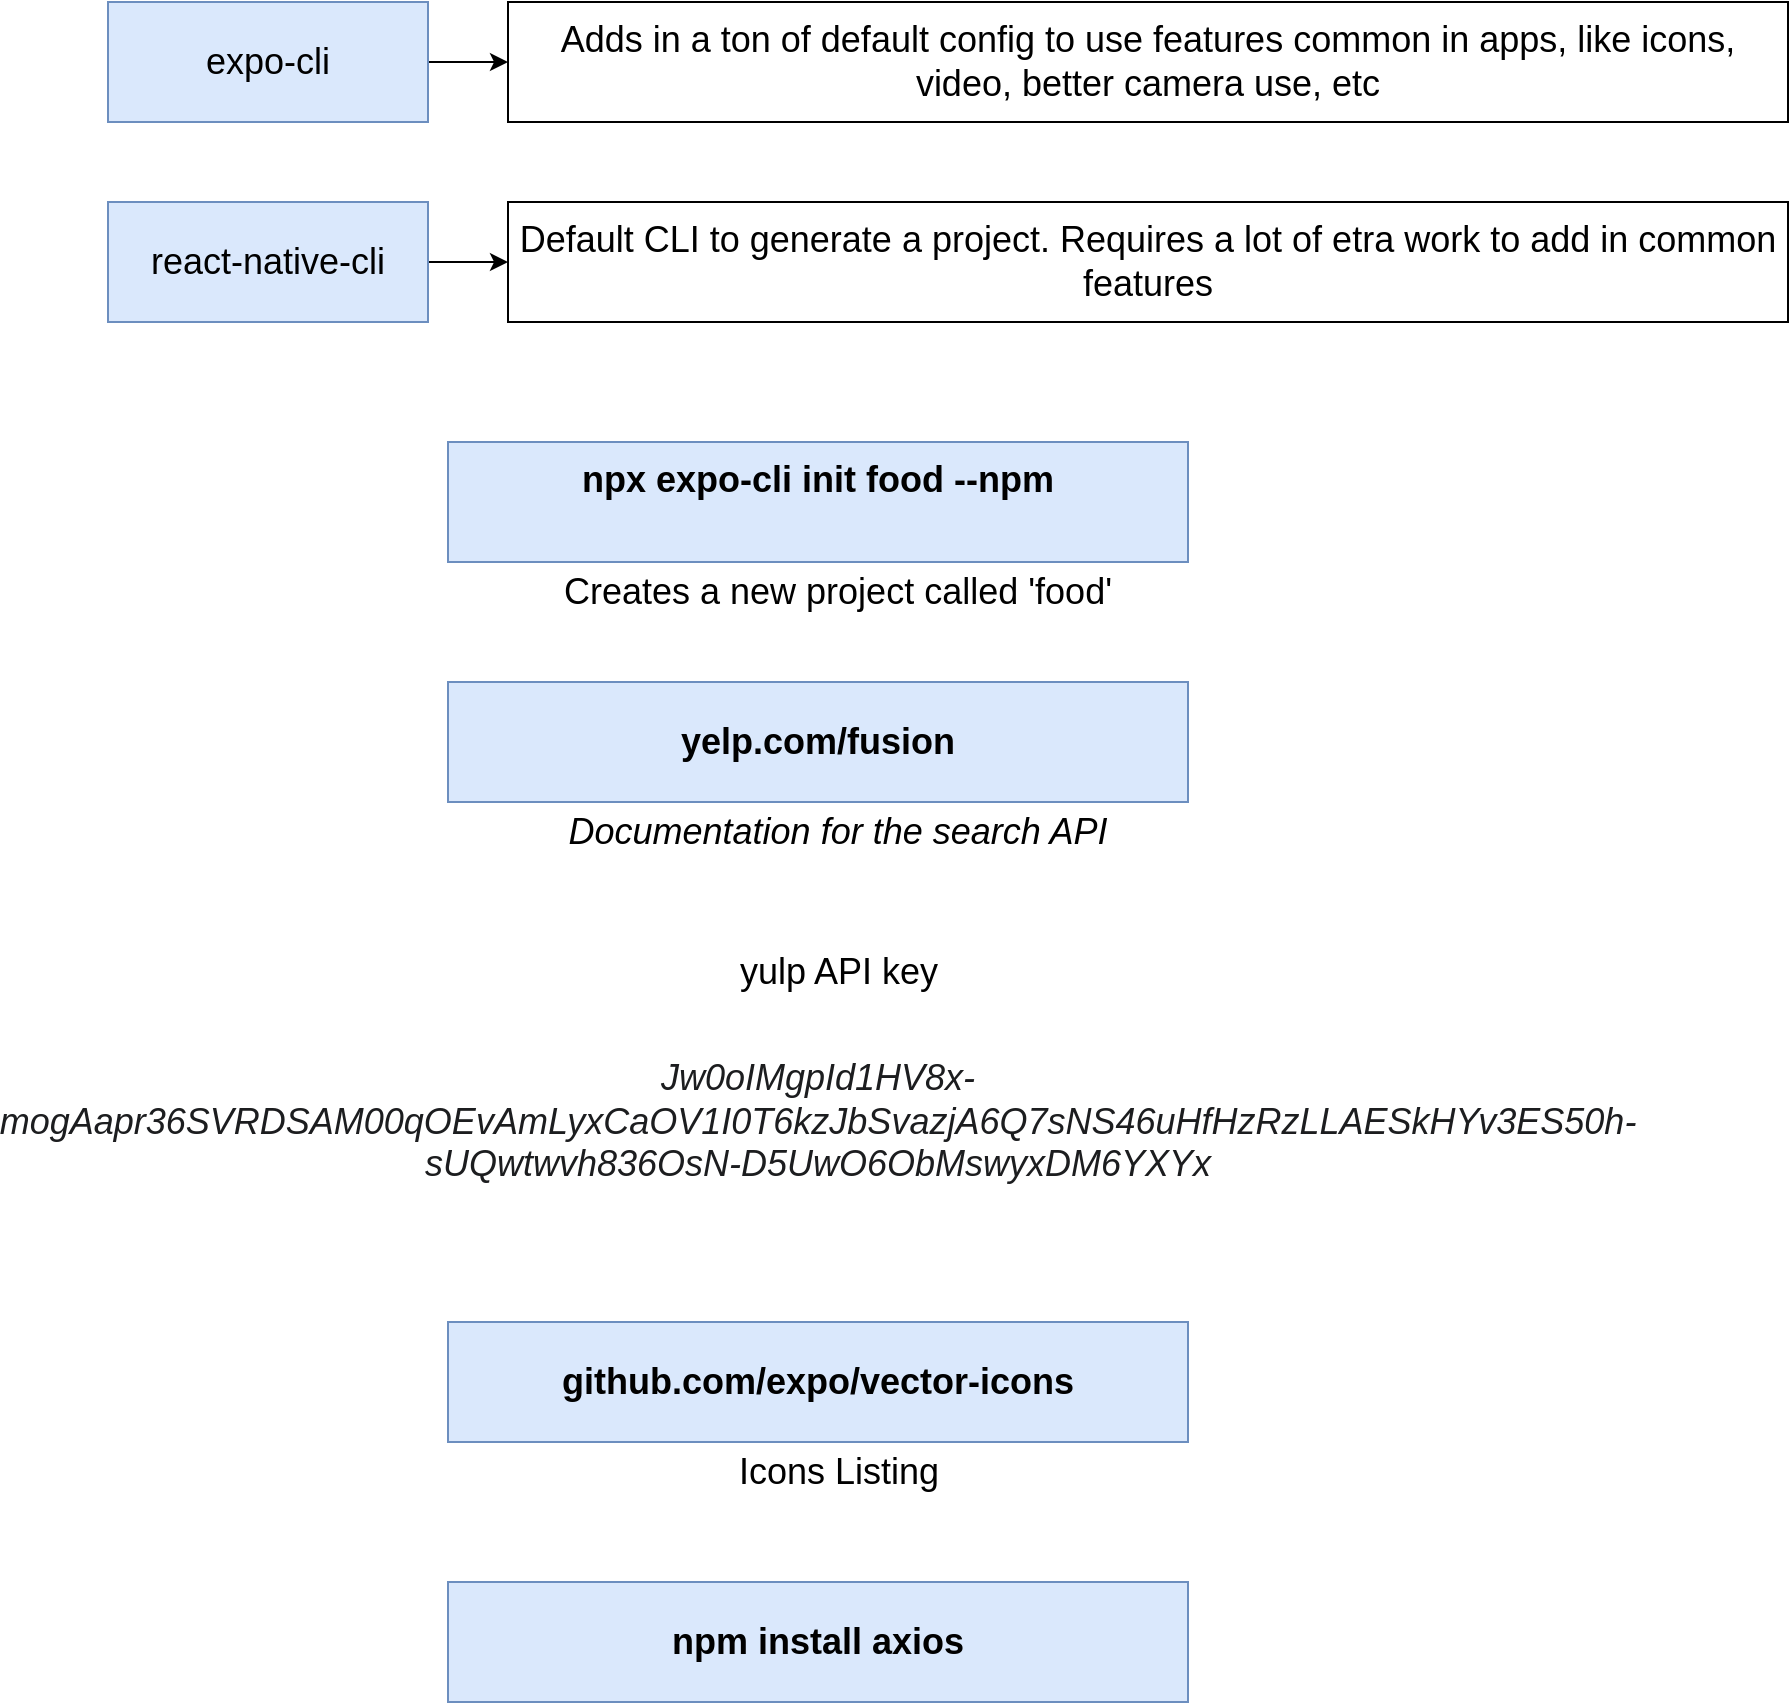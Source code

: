 <mxfile version="15.8.7" type="device" pages="9"><diagram id="WrwqOSiqOzAzMB3x5bqd" name="App Generation ways"><mxGraphModel dx="582" dy="566" grid="1" gridSize="10" guides="1" tooltips="1" connect="1" arrows="1" fold="1" page="1" pageScale="1" pageWidth="827" pageHeight="1169" math="0" shadow="0"><root><mxCell id="0"/><mxCell id="1" parent="0"/><mxCell id="i_Wmv0vjqxrvGVxS2NF4-6" value="" style="edgeStyle=orthogonalEdgeStyle;rounded=0;orthogonalLoop=1;jettySize=auto;html=1;fontSize=18;" parent="1" source="i_Wmv0vjqxrvGVxS2NF4-1" target="i_Wmv0vjqxrvGVxS2NF4-3" edge="1"><mxGeometry relative="1" as="geometry"/></mxCell><mxCell id="i_Wmv0vjqxrvGVxS2NF4-1" value="&lt;font style=&quot;font-size: 18px&quot;&gt;expo-cli&lt;/font&gt;" style="rounded=0;whiteSpace=wrap;html=1;fillColor=#dae8fc;strokeColor=#6c8ebf;" parent="1" vertex="1"><mxGeometry x="360" y="260" width="160" height="60" as="geometry"/></mxCell><mxCell id="i_Wmv0vjqxrvGVxS2NF4-7" value="" style="edgeStyle=orthogonalEdgeStyle;rounded=0;orthogonalLoop=1;jettySize=auto;html=1;fontSize=18;" parent="1" source="i_Wmv0vjqxrvGVxS2NF4-2" target="i_Wmv0vjqxrvGVxS2NF4-5" edge="1"><mxGeometry relative="1" as="geometry"/></mxCell><mxCell id="i_Wmv0vjqxrvGVxS2NF4-2" value="&lt;font style=&quot;font-size: 18px&quot;&gt;react-native-cli&lt;/font&gt;" style="rounded=0;whiteSpace=wrap;html=1;fillColor=#dae8fc;strokeColor=#6c8ebf;" parent="1" vertex="1"><mxGeometry x="360" y="360" width="160" height="60" as="geometry"/></mxCell><mxCell id="i_Wmv0vjqxrvGVxS2NF4-3" value="&lt;font style=&quot;font-size: 18px&quot;&gt;Adds in a ton of default config to use features common in apps, like icons, video, better camera use, etc&lt;/font&gt;" style="rounded=0;whiteSpace=wrap;html=1;" parent="1" vertex="1"><mxGeometry x="560" y="260" width="640" height="60" as="geometry"/></mxCell><mxCell id="i_Wmv0vjqxrvGVxS2NF4-5" value="&lt;span style=&quot;font-size: 18px&quot;&gt;Default CLI to generate a project. Requires a lot of etra work to add in common features&lt;/span&gt;" style="rounded=0;whiteSpace=wrap;html=1;" parent="1" vertex="1"><mxGeometry x="560" y="360" width="640" height="60" as="geometry"/></mxCell><mxCell id="i_Wmv0vjqxrvGVxS2NF4-8" value="&lt;div&gt;&lt;b&gt;npx expo-cli init food --npm&lt;/b&gt;&lt;/div&gt;&lt;div&gt;&lt;br&gt;&lt;/div&gt;" style="rounded=0;whiteSpace=wrap;html=1;fontSize=18;fillColor=#dae8fc;strokeColor=#6c8ebf;" parent="1" vertex="1"><mxGeometry x="530" y="480" width="370" height="60" as="geometry"/></mxCell><mxCell id="i_Wmv0vjqxrvGVxS2NF4-9" value="Creates a new project called 'food'" style="text;html=1;strokeColor=none;fillColor=none;align=center;verticalAlign=middle;whiteSpace=wrap;rounded=0;fontSize=18;" parent="1" vertex="1"><mxGeometry x="570" y="540" width="310" height="30" as="geometry"/></mxCell><mxCell id="i_Wmv0vjqxrvGVxS2NF4-10" value="&lt;div&gt;&lt;b&gt;yelp.com/fusion&lt;/b&gt;&lt;/div&gt;" style="rounded=0;whiteSpace=wrap;html=1;fontSize=18;fillColor=#dae8fc;strokeColor=#6c8ebf;" parent="1" vertex="1"><mxGeometry x="530" y="600" width="370" height="60" as="geometry"/></mxCell><mxCell id="i_Wmv0vjqxrvGVxS2NF4-11" value="&lt;i&gt;Documentation for the search API&lt;/i&gt;" style="text;html=1;strokeColor=none;fillColor=none;align=center;verticalAlign=middle;whiteSpace=wrap;rounded=0;fontSize=18;" parent="1" vertex="1"><mxGeometry x="570" y="660" width="310" height="30" as="geometry"/></mxCell><mxCell id="i_Wmv0vjqxrvGVxS2NF4-13" value="&lt;em style=&quot;box-sizing: border-box ; margin: 0px ; padding: 0px ; color: rgb(28 , 29 , 31) ; font-family: &amp;#34;sf pro text&amp;#34; , , &amp;#34;blinkmacsystemfont&amp;#34; , &amp;#34;roboto&amp;#34; , &amp;#34;segoe ui&amp;#34; , &amp;#34;helvetica&amp;#34; , &amp;#34;arial&amp;#34; , sans-serif , &amp;#34;apple color emoji&amp;#34; , &amp;#34;segoe ui emoji&amp;#34; , &amp;#34;segoe ui symbol&amp;#34; ; background-color: rgb(255 , 255 , 255)&quot;&gt;Jw0oIMgpId1HV8x-mogAapr36SVRDSAM00qOEvAmLyxCaOV1I0T6kzJbSvazjA6Q7sNS46uHfHzRzLLAESkHYv3ES50h-sUQwtwvh836OsN-D5UwO6ObMswyxDM6YXYx&lt;/em&gt;" style="text;html=1;strokeColor=none;fillColor=none;align=center;verticalAlign=middle;whiteSpace=wrap;rounded=0;fontSize=18;" parent="1" vertex="1"><mxGeometry x="525" y="760" width="380" height="120" as="geometry"/></mxCell><mxCell id="i_Wmv0vjqxrvGVxS2NF4-14" value="yulp API key" style="text;html=1;strokeColor=none;fillColor=none;align=center;verticalAlign=middle;whiteSpace=wrap;rounded=0;fontSize=18;" parent="1" vertex="1"><mxGeometry x="652.5" y="730" width="145" height="30" as="geometry"/></mxCell><mxCell id="5w9jolplkc1lT1KSeL-f-1" value="&lt;div&gt;&lt;b&gt;github.com/expo/vector-icons&lt;/b&gt;&lt;/div&gt;" style="rounded=0;whiteSpace=wrap;html=1;fontSize=18;fillColor=#dae8fc;strokeColor=#6c8ebf;" parent="1" vertex="1"><mxGeometry x="530" y="920" width="370" height="60" as="geometry"/></mxCell><mxCell id="5w9jolplkc1lT1KSeL-f-2" value="Icons Listing" style="text;html=1;strokeColor=none;fillColor=none;align=center;verticalAlign=middle;whiteSpace=wrap;rounded=0;fontSize=18;" parent="1" vertex="1"><mxGeometry x="652.5" y="980" width="145" height="30" as="geometry"/></mxCell><mxCell id="f4mCKC3Ke1KOikLeEPZQ-1" value="&lt;div&gt;&lt;b&gt;npm install axios&lt;/b&gt;&lt;/div&gt;" style="rounded=0;whiteSpace=wrap;html=1;fontSize=18;fillColor=#dae8fc;strokeColor=#6c8ebf;" parent="1" vertex="1"><mxGeometry x="530" y="1050" width="370" height="60" as="geometry"/></mxCell></root></mxGraphModel></diagram><diagram id="Hoe1b2u6JsbBUwglHizu" name="Screens to navigate"><mxGraphModel dx="868" dy="566" grid="1" gridSize="10" guides="1" tooltips="1" connect="1" arrows="1" fold="1" page="1" pageScale="1" pageWidth="827" pageHeight="1169" math="0" shadow="0"><root><mxCell id="B64MYWREaPMJ1SF4urCP-0"/><mxCell id="B64MYWREaPMJ1SF4urCP-1" parent="B64MYWREaPMJ1SF4urCP-0"/><mxCell id="7j5D3TTztKaF74a5l4-s-0" value="" style="rounded=1;whiteSpace=wrap;html=1;fillColor=#f5f5f5;fontColor=#333333;strokeColor=#666666;" vertex="1" parent="B64MYWREaPMJ1SF4urCP-1"><mxGeometry x="200" y="40" width="280" height="440" as="geometry"/></mxCell><mxCell id="7j5D3TTztKaF74a5l4-s-1" value="" style="rounded=0;whiteSpace=wrap;html=1;" vertex="1" parent="B64MYWREaPMJ1SF4urCP-1"><mxGeometry x="210" y="80" width="260" height="370" as="geometry"/></mxCell><mxCell id="7j5D3TTztKaF74a5l4-s-2" value="" style="ellipse;whiteSpace=wrap;html=1;aspect=fixed;" vertex="1" parent="B64MYWREaPMJ1SF4urCP-1"><mxGeometry x="270" y="50" width="10" height="10" as="geometry"/></mxCell><mxCell id="7j5D3TTztKaF74a5l4-s-3" value="" style="rounded=1;whiteSpace=wrap;html=1;" vertex="1" parent="B64MYWREaPMJ1SF4urCP-1"><mxGeometry x="310" y="50" width="70" height="10" as="geometry"/></mxCell><mxCell id="7j5D3TTztKaF74a5l4-s-4" value="" style="ellipse;whiteSpace=wrap;html=1;aspect=fixed;" vertex="1" parent="B64MYWREaPMJ1SF4urCP-1"><mxGeometry x="390" y="50" width="10" height="10" as="geometry"/></mxCell><mxCell id="7j5D3TTztKaF74a5l4-s-5" value="" style="ellipse;whiteSpace=wrap;html=1;aspect=fixed;" vertex="1" parent="B64MYWREaPMJ1SF4urCP-1"><mxGeometry x="408.5" y="50" width="10" height="10" as="geometry"/></mxCell><mxCell id="7j5D3TTztKaF74a5l4-s-6" value="" style="rounded=1;whiteSpace=wrap;html=1;" vertex="1" parent="B64MYWREaPMJ1SF4urCP-1"><mxGeometry x="310" y="450" width="70" height="20" as="geometry"/></mxCell><mxCell id="7j5D3TTztKaF74a5l4-s-7" value="&lt;font style=&quot;font-size: 26px&quot;&gt;Search Screen&lt;/font&gt;" style="rounded=0;whiteSpace=wrap;html=1;fillColor=#dae8fc;strokeColor=#6c8ebf;" vertex="1" parent="B64MYWREaPMJ1SF4urCP-1"><mxGeometry x="255" y="200" width="170" height="100" as="geometry"/></mxCell><mxCell id="7j5D3TTztKaF74a5l4-s-8" value="" style="rounded=1;whiteSpace=wrap;html=1;fillColor=#f5f5f5;fontColor=#333333;strokeColor=#666666;" vertex="1" parent="B64MYWREaPMJ1SF4urCP-1"><mxGeometry x="560" y="40" width="280" height="440" as="geometry"/></mxCell><mxCell id="7j5D3TTztKaF74a5l4-s-9" value="" style="rounded=0;whiteSpace=wrap;html=1;" vertex="1" parent="B64MYWREaPMJ1SF4urCP-1"><mxGeometry x="570" y="80" width="260" height="370" as="geometry"/></mxCell><mxCell id="7j5D3TTztKaF74a5l4-s-10" value="" style="ellipse;whiteSpace=wrap;html=1;aspect=fixed;" vertex="1" parent="B64MYWREaPMJ1SF4urCP-1"><mxGeometry x="630" y="50" width="10" height="10" as="geometry"/></mxCell><mxCell id="7j5D3TTztKaF74a5l4-s-11" value="" style="rounded=1;whiteSpace=wrap;html=1;" vertex="1" parent="B64MYWREaPMJ1SF4urCP-1"><mxGeometry x="670" y="50" width="70" height="10" as="geometry"/></mxCell><mxCell id="7j5D3TTztKaF74a5l4-s-12" value="" style="ellipse;whiteSpace=wrap;html=1;aspect=fixed;" vertex="1" parent="B64MYWREaPMJ1SF4urCP-1"><mxGeometry x="750" y="50" width="10" height="10" as="geometry"/></mxCell><mxCell id="7j5D3TTztKaF74a5l4-s-13" value="" style="ellipse;whiteSpace=wrap;html=1;aspect=fixed;" vertex="1" parent="B64MYWREaPMJ1SF4urCP-1"><mxGeometry x="768.5" y="50" width="10" height="10" as="geometry"/></mxCell><mxCell id="7j5D3TTztKaF74a5l4-s-14" value="" style="rounded=1;whiteSpace=wrap;html=1;" vertex="1" parent="B64MYWREaPMJ1SF4urCP-1"><mxGeometry x="670" y="450" width="70" height="20" as="geometry"/></mxCell><mxCell id="7j5D3TTztKaF74a5l4-s-15" value="&lt;font style=&quot;font-size: 26px&quot;&gt;Details Screen&lt;/font&gt;" style="rounded=0;whiteSpace=wrap;html=1;fillColor=#dae8fc;strokeColor=#6c8ebf;" vertex="1" parent="B64MYWREaPMJ1SF4urCP-1"><mxGeometry x="615" y="200" width="170" height="100" as="geometry"/></mxCell></root></mxGraphModel></diagram><diagram id="XXNTL1SwGG0emzPkTW7q" name="What React Navigation Offers"><mxGraphModel dx="868" dy="566" grid="1" gridSize="10" guides="1" tooltips="1" connect="1" arrows="1" fold="1" page="1" pageScale="1" pageWidth="827" pageHeight="1169" math="0" shadow="0"><root><mxCell id="nATGKbkZ07xjLqgcDPAR-0"/><mxCell id="nATGKbkZ07xjLqgcDPAR-1" parent="nATGKbkZ07xjLqgcDPAR-0"/><mxCell id="X2TZH0HM2lUTdgcv3hEM-0" value="" style="rounded=1;whiteSpace=wrap;html=1;fillColor=#f5f5f5;fontColor=#333333;strokeColor=#666666;" parent="nATGKbkZ07xjLqgcDPAR-1" vertex="1"><mxGeometry x="70" y="50" width="280" height="440" as="geometry"/></mxCell><mxCell id="X2TZH0HM2lUTdgcv3hEM-1" value="" style="rounded=0;whiteSpace=wrap;html=1;" parent="nATGKbkZ07xjLqgcDPAR-1" vertex="1"><mxGeometry x="80" y="90" width="260" height="370" as="geometry"/></mxCell><mxCell id="X2TZH0HM2lUTdgcv3hEM-2" value="" style="ellipse;whiteSpace=wrap;html=1;aspect=fixed;" parent="nATGKbkZ07xjLqgcDPAR-1" vertex="1"><mxGeometry x="140" y="60" width="10" height="10" as="geometry"/></mxCell><mxCell id="X2TZH0HM2lUTdgcv3hEM-3" value="" style="rounded=1;whiteSpace=wrap;html=1;" parent="nATGKbkZ07xjLqgcDPAR-1" vertex="1"><mxGeometry x="180" y="60" width="70" height="10" as="geometry"/></mxCell><mxCell id="X2TZH0HM2lUTdgcv3hEM-4" value="" style="ellipse;whiteSpace=wrap;html=1;aspect=fixed;" parent="nATGKbkZ07xjLqgcDPAR-1" vertex="1"><mxGeometry x="260" y="60" width="10" height="10" as="geometry"/></mxCell><mxCell id="X2TZH0HM2lUTdgcv3hEM-5" value="" style="ellipse;whiteSpace=wrap;html=1;aspect=fixed;" parent="nATGKbkZ07xjLqgcDPAR-1" vertex="1"><mxGeometry x="278.5" y="60" width="10" height="10" as="geometry"/></mxCell><mxCell id="X2TZH0HM2lUTdgcv3hEM-6" value="" style="rounded=1;whiteSpace=wrap;html=1;" parent="nATGKbkZ07xjLqgcDPAR-1" vertex="1"><mxGeometry x="180" y="460" width="70" height="20" as="geometry"/></mxCell><mxCell id="X2TZH0HM2lUTdgcv3hEM-7" value="" style="rounded=0;whiteSpace=wrap;html=1;" parent="nATGKbkZ07xjLqgcDPAR-1" vertex="1"><mxGeometry x="80" y="90" width="170" height="370" as="geometry"/></mxCell><mxCell id="X2TZH0HM2lUTdgcv3hEM-8" value="" style="rounded=1;whiteSpace=wrap;html=1;fillColor=#f5f5f5;fontColor=#333333;strokeColor=#666666;" parent="nATGKbkZ07xjLqgcDPAR-1" vertex="1"><mxGeometry x="360" y="50" width="280" height="440" as="geometry"/></mxCell><mxCell id="X2TZH0HM2lUTdgcv3hEM-9" value="" style="rounded=0;whiteSpace=wrap;html=1;" parent="nATGKbkZ07xjLqgcDPAR-1" vertex="1"><mxGeometry x="370" y="90" width="260" height="370" as="geometry"/></mxCell><mxCell id="X2TZH0HM2lUTdgcv3hEM-10" value="" style="ellipse;whiteSpace=wrap;html=1;aspect=fixed;" parent="nATGKbkZ07xjLqgcDPAR-1" vertex="1"><mxGeometry x="440" y="60" width="10" height="10" as="geometry"/></mxCell><mxCell id="X2TZH0HM2lUTdgcv3hEM-11" value="" style="rounded=1;whiteSpace=wrap;html=1;" parent="nATGKbkZ07xjLqgcDPAR-1" vertex="1"><mxGeometry x="480" y="60" width="70" height="10" as="geometry"/></mxCell><mxCell id="X2TZH0HM2lUTdgcv3hEM-12" value="" style="ellipse;whiteSpace=wrap;html=1;aspect=fixed;" parent="nATGKbkZ07xjLqgcDPAR-1" vertex="1"><mxGeometry x="560" y="60" width="10" height="10" as="geometry"/></mxCell><mxCell id="X2TZH0HM2lUTdgcv3hEM-13" value="" style="ellipse;whiteSpace=wrap;html=1;aspect=fixed;" parent="nATGKbkZ07xjLqgcDPAR-1" vertex="1"><mxGeometry x="578.5" y="60" width="10" height="10" as="geometry"/></mxCell><mxCell id="X2TZH0HM2lUTdgcv3hEM-14" value="" style="rounded=1;whiteSpace=wrap;html=1;" parent="nATGKbkZ07xjLqgcDPAR-1" vertex="1"><mxGeometry x="480" y="460" width="70" height="20" as="geometry"/></mxCell><mxCell id="X2TZH0HM2lUTdgcv3hEM-26" value="Home" style="text;html=1;strokeColor=none;fillColor=none;align=center;verticalAlign=middle;whiteSpace=wrap;rounded=0;fontSize=26;" parent="nATGKbkZ07xjLqgcDPAR-1" vertex="1"><mxGeometry x="135" y="130" width="60" height="30" as="geometry"/></mxCell><mxCell id="X2TZH0HM2lUTdgcv3hEM-27" value="Text" style="text;html=1;strokeColor=none;fillColor=none;align=center;verticalAlign=middle;whiteSpace=wrap;rounded=0;fontSize=26;" parent="nATGKbkZ07xjLqgcDPAR-1" vertex="1"><mxGeometry x="135" y="170" width="60" height="30" as="geometry"/></mxCell><mxCell id="X2TZH0HM2lUTdgcv3hEM-28" value="API Demo" style="text;html=1;strokeColor=none;fillColor=none;align=center;verticalAlign=middle;whiteSpace=wrap;rounded=0;fontSize=26;" parent="nATGKbkZ07xjLqgcDPAR-1" vertex="1"><mxGeometry x="95" y="210" width="140" height="30" as="geometry"/></mxCell><mxCell id="X2TZH0HM2lUTdgcv3hEM-29" value="Picker" style="text;html=1;strokeColor=none;fillColor=none;align=center;verticalAlign=middle;whiteSpace=wrap;rounded=0;fontSize=26;" parent="nATGKbkZ07xjLqgcDPAR-1" vertex="1"><mxGeometry x="135" y="245" width="60" height="30" as="geometry"/></mxCell><mxCell id="X2TZH0HM2lUTdgcv3hEM-30" value="Icons" style="text;html=1;strokeColor=none;fillColor=none;align=center;verticalAlign=middle;whiteSpace=wrap;rounded=0;fontSize=26;" parent="nATGKbkZ07xjLqgcDPAR-1" vertex="1"><mxGeometry x="135" y="280" width="60" height="30" as="geometry"/></mxCell><mxCell id="X2TZH0HM2lUTdgcv3hEM-31" value="" style="rounded=0;whiteSpace=wrap;html=1;fontSize=26;" parent="nATGKbkZ07xjLqgcDPAR-1" vertex="1"><mxGeometry x="250" y="90" width="90" height="60" as="geometry"/></mxCell><mxCell id="X2TZH0HM2lUTdgcv3hEM-32" value="&lt;font style=&quot;font-size: 15px&quot;&gt;ty of&lt;br&gt;&amp;nbsp;use state&lt;br&gt;&lt;/font&gt;" style="text;html=1;strokeColor=none;fillColor=none;align=left;verticalAlign=middle;whiteSpace=wrap;rounded=0;fontSize=26;" parent="nATGKbkZ07xjLqgcDPAR-1" vertex="1"><mxGeometry x="250" y="190" width="90" height="40" as="geometry"/></mxCell><mxCell id="X2TZH0HM2lUTdgcv3hEM-33" value="Home" style="rounded=0;whiteSpace=wrap;html=1;fontSize=15;" parent="nATGKbkZ07xjLqgcDPAR-1" vertex="1"><mxGeometry x="370" y="90" width="260" height="60" as="geometry"/></mxCell><mxCell id="X2TZH0HM2lUTdgcv3hEM-35" value="" style="endArrow=none;html=1;rounded=0;fontSize=15;" parent="nATGKbkZ07xjLqgcDPAR-1" edge="1"><mxGeometry width="50" height="50" relative="1" as="geometry"><mxPoint x="384" y="110" as="sourcePoint"/><mxPoint x="414" y="110" as="targetPoint"/></mxGeometry></mxCell><mxCell id="X2TZH0HM2lUTdgcv3hEM-36" value="" style="endArrow=none;html=1;rounded=0;fontSize=15;" parent="nATGKbkZ07xjLqgcDPAR-1" edge="1"><mxGeometry width="50" height="50" relative="1" as="geometry"><mxPoint x="384" y="119.5" as="sourcePoint"/><mxPoint x="414" y="119.5" as="targetPoint"/></mxGeometry></mxCell><mxCell id="X2TZH0HM2lUTdgcv3hEM-37" value="" style="endArrow=none;html=1;rounded=0;fontSize=15;" parent="nATGKbkZ07xjLqgcDPAR-1" edge="1"><mxGeometry width="50" height="50" relative="1" as="geometry"><mxPoint x="384" y="130" as="sourcePoint"/><mxPoint x="414" y="130" as="targetPoint"/></mxGeometry></mxCell><mxCell id="X2TZH0HM2lUTdgcv3hEM-38" value="&lt;font style=&quot;font-size: 22px&quot;&gt;Welcome !&lt;/font&gt;" style="text;html=1;strokeColor=none;fillColor=none;align=center;verticalAlign=middle;whiteSpace=wrap;rounded=0;fontSize=15;" parent="nATGKbkZ07xjLqgcDPAR-1" vertex="1"><mxGeometry x="370" y="150" width="160" height="40" as="geometry"/></mxCell><mxCell id="X2TZH0HM2lUTdgcv3hEM-39" value="&lt;font style=&quot;font-size: 15px&quot;&gt;This app has a variety of examples on how to use state.&lt;/font&gt;" style="text;html=1;strokeColor=none;fillColor=none;align=center;verticalAlign=middle;whiteSpace=wrap;rounded=0;fontSize=22;" parent="nATGKbkZ07xjLqgcDPAR-1" vertex="1"><mxGeometry x="370" y="190" width="260" height="110" as="geometry"/></mxCell><mxCell id="X2TZH0HM2lUTdgcv3hEM-52" value="" style="rounded=1;whiteSpace=wrap;html=1;fillColor=#f5f5f5;fontColor=#333333;strokeColor=#666666;" parent="nATGKbkZ07xjLqgcDPAR-1" vertex="1"><mxGeometry x="650" y="50" width="280" height="440" as="geometry"/></mxCell><mxCell id="X2TZH0HM2lUTdgcv3hEM-53" value="" style="rounded=0;whiteSpace=wrap;html=1;" parent="nATGKbkZ07xjLqgcDPAR-1" vertex="1"><mxGeometry x="660" y="90" width="260" height="370" as="geometry"/></mxCell><mxCell id="X2TZH0HM2lUTdgcv3hEM-54" value="" style="ellipse;whiteSpace=wrap;html=1;aspect=fixed;" parent="nATGKbkZ07xjLqgcDPAR-1" vertex="1"><mxGeometry x="730" y="60" width="10" height="10" as="geometry"/></mxCell><mxCell id="X2TZH0HM2lUTdgcv3hEM-55" value="" style="rounded=1;whiteSpace=wrap;html=1;" parent="nATGKbkZ07xjLqgcDPAR-1" vertex="1"><mxGeometry x="770" y="60" width="70" height="10" as="geometry"/></mxCell><mxCell id="X2TZH0HM2lUTdgcv3hEM-56" value="" style="ellipse;whiteSpace=wrap;html=1;aspect=fixed;" parent="nATGKbkZ07xjLqgcDPAR-1" vertex="1"><mxGeometry x="850" y="60" width="10" height="10" as="geometry"/></mxCell><mxCell id="X2TZH0HM2lUTdgcv3hEM-57" value="" style="ellipse;whiteSpace=wrap;html=1;aspect=fixed;" parent="nATGKbkZ07xjLqgcDPAR-1" vertex="1"><mxGeometry x="868.5" y="60" width="10" height="10" as="geometry"/></mxCell><mxCell id="X2TZH0HM2lUTdgcv3hEM-58" value="" style="rounded=1;whiteSpace=wrap;html=1;" parent="nATGKbkZ07xjLqgcDPAR-1" vertex="1"><mxGeometry x="770" y="460" width="70" height="20" as="geometry"/></mxCell><mxCell id="X2TZH0HM2lUTdgcv3hEM-59" value="Home" style="rounded=0;whiteSpace=wrap;html=1;fontSize=15;" parent="nATGKbkZ07xjLqgcDPAR-1" vertex="1"><mxGeometry x="660" y="90" width="260" height="60" as="geometry"/></mxCell><mxCell id="X2TZH0HM2lUTdgcv3hEM-63" value="&lt;font style=&quot;font-size: 22px&quot;&gt;Welcome !&lt;/font&gt;" style="text;html=1;strokeColor=none;fillColor=none;align=center;verticalAlign=middle;whiteSpace=wrap;rounded=0;fontSize=15;" parent="nATGKbkZ07xjLqgcDPAR-1" vertex="1"><mxGeometry x="660" y="150" width="160" height="40" as="geometry"/></mxCell><mxCell id="X2TZH0HM2lUTdgcv3hEM-64" value="&lt;font style=&quot;font-size: 15px&quot;&gt;This app has a variety of examples on how to use state.&lt;/font&gt;" style="text;html=1;strokeColor=none;fillColor=none;align=center;verticalAlign=middle;whiteSpace=wrap;rounded=0;fontSize=22;" parent="nATGKbkZ07xjLqgcDPAR-1" vertex="1"><mxGeometry x="660" y="190" width="260" height="110" as="geometry"/></mxCell><mxCell id="X2TZH0HM2lUTdgcv3hEM-78" value="Tap Here to show Icons" style="rounded=0;whiteSpace=wrap;html=1;fontSize=15;" parent="nATGKbkZ07xjLqgcDPAR-1" vertex="1"><mxGeometry x="690" y="280" width="200" height="40" as="geometry"/></mxCell><mxCell id="X2TZH0HM2lUTdgcv3hEM-79" value="" style="rounded=0;whiteSpace=wrap;html=1;fontSize=15;" parent="nATGKbkZ07xjLqgcDPAR-1" vertex="1"><mxGeometry x="370" y="420" width="260" height="40" as="geometry"/></mxCell><mxCell id="X2TZH0HM2lUTdgcv3hEM-80" value="Home" style="text;html=1;strokeColor=none;fillColor=none;align=center;verticalAlign=middle;whiteSpace=wrap;rounded=0;fontSize=15;" parent="nATGKbkZ07xjLqgcDPAR-1" vertex="1"><mxGeometry x="370" y="420" width="80" height="40" as="geometry"/></mxCell><mxCell id="X2TZH0HM2lUTdgcv3hEM-81" value="Icons" style="text;html=1;strokeColor=none;fillColor=none;align=center;verticalAlign=middle;whiteSpace=wrap;rounded=0;fontSize=15;" parent="nATGKbkZ07xjLqgcDPAR-1" vertex="1"><mxGeometry x="460" y="420" width="80" height="40" as="geometry"/></mxCell><mxCell id="X2TZH0HM2lUTdgcv3hEM-82" value="Picker" style="text;html=1;strokeColor=none;fillColor=none;align=center;verticalAlign=middle;whiteSpace=wrap;rounded=0;fontSize=15;" parent="nATGKbkZ07xjLqgcDPAR-1" vertex="1"><mxGeometry x="550" y="420" width="80" height="40" as="geometry"/></mxCell><mxCell id="X2TZH0HM2lUTdgcv3hEM-83" value="" style="rounded=1;whiteSpace=wrap;html=1;fillColor=#f5f5f5;fontColor=#333333;strokeColor=#666666;" parent="nATGKbkZ07xjLqgcDPAR-1" vertex="1"><mxGeometry x="940" y="50" width="280" height="440" as="geometry"/></mxCell><mxCell id="X2TZH0HM2lUTdgcv3hEM-84" value="" style="rounded=0;whiteSpace=wrap;html=1;" parent="nATGKbkZ07xjLqgcDPAR-1" vertex="1"><mxGeometry x="950" y="90" width="260" height="370" as="geometry"/></mxCell><mxCell id="X2TZH0HM2lUTdgcv3hEM-85" value="" style="ellipse;whiteSpace=wrap;html=1;aspect=fixed;" parent="nATGKbkZ07xjLqgcDPAR-1" vertex="1"><mxGeometry x="1020" y="60" width="10" height="10" as="geometry"/></mxCell><mxCell id="X2TZH0HM2lUTdgcv3hEM-86" value="" style="rounded=1;whiteSpace=wrap;html=1;" parent="nATGKbkZ07xjLqgcDPAR-1" vertex="1"><mxGeometry x="1060" y="60" width="70" height="10" as="geometry"/></mxCell><mxCell id="X2TZH0HM2lUTdgcv3hEM-87" value="" style="ellipse;whiteSpace=wrap;html=1;aspect=fixed;" parent="nATGKbkZ07xjLqgcDPAR-1" vertex="1"><mxGeometry x="1140" y="60" width="10" height="10" as="geometry"/></mxCell><mxCell id="X2TZH0HM2lUTdgcv3hEM-88" value="" style="ellipse;whiteSpace=wrap;html=1;aspect=fixed;" parent="nATGKbkZ07xjLqgcDPAR-1" vertex="1"><mxGeometry x="1158.5" y="60" width="10" height="10" as="geometry"/></mxCell><mxCell id="X2TZH0HM2lUTdgcv3hEM-89" value="" style="rounded=1;whiteSpace=wrap;html=1;" parent="nATGKbkZ07xjLqgcDPAR-1" vertex="1"><mxGeometry x="1060" y="460" width="70" height="20" as="geometry"/></mxCell><mxCell id="X2TZH0HM2lUTdgcv3hEM-90" value="Icons" style="rounded=0;whiteSpace=wrap;html=1;fontSize=15;" parent="nATGKbkZ07xjLqgcDPAR-1" vertex="1"><mxGeometry x="950" y="90" width="260" height="60" as="geometry"/></mxCell><mxCell id="X2TZH0HM2lUTdgcv3hEM-91" value="&lt;font style=&quot;font-size: 22px&quot;&gt;List of icons&lt;/font&gt;" style="text;html=1;strokeColor=none;fillColor=none;align=center;verticalAlign=middle;whiteSpace=wrap;rounded=0;fontSize=15;" parent="nATGKbkZ07xjLqgcDPAR-1" vertex="1"><mxGeometry x="950" y="150" width="160" height="40" as="geometry"/></mxCell><mxCell id="X2TZH0HM2lUTdgcv3hEM-94" value="" style="shape=singleArrow;direction=west;whiteSpace=wrap;html=1;fontSize=15;" parent="nATGKbkZ07xjLqgcDPAR-1" vertex="1"><mxGeometry x="970" y="110" width="40" height="20" as="geometry"/></mxCell><mxCell id="X2TZH0HM2lUTdgcv3hEM-95" value="&lt;b&gt;&lt;font style=&quot;font-size: 25px&quot;&gt;StackNavigator&lt;/font&gt;&lt;/b&gt;" style="rounded=0;whiteSpace=wrap;html=1;fontSize=15;fillColor=#dae8fc;strokeColor=#6c8ebf;" parent="nATGKbkZ07xjLqgcDPAR-1" vertex="1"><mxGeometry x="650" y="530" width="570" height="60" as="geometry"/></mxCell><mxCell id="X2TZH0HM2lUTdgcv3hEM-96" value="&lt;b&gt;&lt;font style=&quot;font-size: 25px&quot;&gt;Drawer Navigator&lt;/font&gt;&lt;/b&gt;" style="rounded=0;whiteSpace=wrap;html=1;fontSize=15;fillColor=#dae8fc;strokeColor=#6c8ebf;" parent="nATGKbkZ07xjLqgcDPAR-1" vertex="1"><mxGeometry x="70" y="530" width="280" height="60" as="geometry"/></mxCell><mxCell id="X2TZH0HM2lUTdgcv3hEM-97" value="&lt;b&gt;&lt;font style=&quot;font-size: 25px&quot;&gt;BottomTabNavigator&lt;/font&gt;&lt;/b&gt;" style="rounded=0;whiteSpace=wrap;html=1;fontSize=15;fillColor=#dae8fc;strokeColor=#6c8ebf;" parent="nATGKbkZ07xjLqgcDPAR-1" vertex="1"><mxGeometry x="360" y="530" width="280" height="60" as="geometry"/></mxCell></root></mxGraphModel></diagram><diagram id="PJ7OqbalOK_bDyCAb8yj" name="Search Screen"><mxGraphModel dx="123" dy="566" grid="1" gridSize="10" guides="1" tooltips="1" connect="1" arrows="1" fold="1" page="1" pageScale="1" pageWidth="827" pageHeight="1169" math="0" shadow="0"><root><mxCell id="C2LJOht86fb4rzz_PoNY-0"/><mxCell id="C2LJOht86fb4rzz_PoNY-1" parent="C2LJOht86fb4rzz_PoNY-0"/><mxCell id="3a7aMf3TClmGL0pCJZ6c-0" value="" style="rounded=1;whiteSpace=wrap;html=1;fillColor=#f5f5f5;fontColor=#333333;strokeColor=#666666;" vertex="1" parent="C2LJOht86fb4rzz_PoNY-1"><mxGeometry x="940" y="50" width="280" height="500" as="geometry"/></mxCell><mxCell id="3a7aMf3TClmGL0pCJZ6c-1" value="" style="rounded=0;whiteSpace=wrap;html=1;" vertex="1" parent="C2LJOht86fb4rzz_PoNY-1"><mxGeometry x="950" y="90" width="260" height="420" as="geometry"/></mxCell><mxCell id="3a7aMf3TClmGL0pCJZ6c-2" value="" style="ellipse;whiteSpace=wrap;html=1;aspect=fixed;" vertex="1" parent="C2LJOht86fb4rzz_PoNY-1"><mxGeometry x="1020" y="60" width="10" height="10" as="geometry"/></mxCell><mxCell id="3a7aMf3TClmGL0pCJZ6c-3" value="" style="rounded=1;whiteSpace=wrap;html=1;" vertex="1" parent="C2LJOht86fb4rzz_PoNY-1"><mxGeometry x="1045" y="60" width="70" height="10" as="geometry"/></mxCell><mxCell id="3a7aMf3TClmGL0pCJZ6c-4" value="" style="ellipse;whiteSpace=wrap;html=1;aspect=fixed;" vertex="1" parent="C2LJOht86fb4rzz_PoNY-1"><mxGeometry x="1140" y="60" width="10" height="10" as="geometry"/></mxCell><mxCell id="3a7aMf3TClmGL0pCJZ6c-5" value="" style="ellipse;whiteSpace=wrap;html=1;aspect=fixed;" vertex="1" parent="C2LJOht86fb4rzz_PoNY-1"><mxGeometry x="1158.5" y="60" width="10" height="10" as="geometry"/></mxCell><mxCell id="3a7aMf3TClmGL0pCJZ6c-6" value="" style="rounded=1;whiteSpace=wrap;html=1;" vertex="1" parent="C2LJOht86fb4rzz_PoNY-1"><mxGeometry x="1045" y="520" width="70" height="20" as="geometry"/></mxCell><mxCell id="3a7aMf3TClmGL0pCJZ6c-8" value="&lt;font style=&quot;font-size: 22px&quot;&gt;Business Search&lt;/font&gt;" style="text;html=1;strokeColor=none;fillColor=none;align=center;verticalAlign=middle;whiteSpace=wrap;rounded=0;fontSize=15;" vertex="1" parent="C2LJOht86fb4rzz_PoNY-1"><mxGeometry x="977.5" y="90" width="205" height="40" as="geometry"/></mxCell><mxCell id="3a7aMf3TClmGL0pCJZ6c-10" value="" style="rounded=1;whiteSpace=wrap;html=1;fontSize=25;dashed=1;strokeColor=#0000FF;strokeWidth=2;" vertex="1" parent="C2LJOht86fb4rzz_PoNY-1"><mxGeometry x="960" y="150" width="240" height="70" as="geometry"/></mxCell><mxCell id="3a7aMf3TClmGL0pCJZ6c-11" value="" style="rounded=1;whiteSpace=wrap;html=1;fontSize=25;dashed=1;strokeColor=#0000FF;strokeWidth=2;" vertex="1" parent="C2LJOht86fb4rzz_PoNY-1"><mxGeometry x="960" y="230" width="240" height="70" as="geometry"/></mxCell><mxCell id="3a7aMf3TClmGL0pCJZ6c-12" value="" style="rounded=1;whiteSpace=wrap;html=1;fontSize=25;dashed=1;strokeColor=#0000FF;strokeWidth=2;" vertex="1" parent="C2LJOht86fb4rzz_PoNY-1"><mxGeometry x="960" y="310" width="240" height="70" as="geometry"/></mxCell><mxCell id="3a7aMf3TClmGL0pCJZ6c-13" value="" style="rounded=1;whiteSpace=wrap;html=1;fontSize=25;dashed=1;strokeColor=#0000FF;strokeWidth=2;" vertex="1" parent="C2LJOht86fb4rzz_PoNY-1"><mxGeometry x="960" y="390" width="240" height="70" as="geometry"/></mxCell><mxCell id="3a7aMf3TClmGL0pCJZ6c-15" value="search term" style="rounded=0;whiteSpace=wrap;html=1;fontSize=25;strokeColor=#000000;strokeWidth=1;" vertex="1" parent="C2LJOht86fb4rzz_PoNY-1"><mxGeometry x="982.5" y="167.5" width="195" height="35" as="geometry"/></mxCell><mxCell id="3a7aMf3TClmGL0pCJZ6c-16" value="" style="ellipse;whiteSpace=wrap;html=1;aspect=fixed;fontSize=25;strokeColor=#000000;strokeWidth=1;" vertex="1" parent="C2LJOht86fb4rzz_PoNY-1"><mxGeometry x="1000" y="167.5" width="12.5" height="12.5" as="geometry"/></mxCell><mxCell id="3a7aMf3TClmGL0pCJZ6c-17" value="" style="endArrow=none;html=1;rounded=0;fontSize=25;exitX=0;exitY=1;exitDx=0;exitDy=0;strokeWidth=5;" edge="1" parent="C2LJOht86fb4rzz_PoNY-1" source="3a7aMf3TClmGL0pCJZ6c-15"><mxGeometry width="50" height="50" relative="1" as="geometry"><mxPoint x="950" y="230" as="sourcePoint"/><mxPoint x="1000" y="180" as="targetPoint"/></mxGeometry></mxCell><mxCell id="3a7aMf3TClmGL0pCJZ6c-18" value="Cheap" style="rounded=0;whiteSpace=wrap;html=1;fontSize=25;strokeColor=#666666;strokeWidth=1;fillColor=#f5f5f5;fontColor=#333333;align=left;" vertex="1" parent="C2LJOht86fb4rzz_PoNY-1"><mxGeometry x="967.5" y="240" width="222.5" height="50" as="geometry"/></mxCell><mxCell id="3a7aMf3TClmGL0pCJZ6c-19" value="Medium" style="rounded=0;whiteSpace=wrap;html=1;fontSize=25;strokeColor=#666666;strokeWidth=1;fillColor=#f5f5f5;fontColor=#333333;align=left;" vertex="1" parent="C2LJOht86fb4rzz_PoNY-1"><mxGeometry x="968.75" y="320" width="222.5" height="50" as="geometry"/></mxCell><mxCell id="3a7aMf3TClmGL0pCJZ6c-20" value="Expensive" style="rounded=0;whiteSpace=wrap;html=1;fontSize=25;strokeColor=#666666;strokeWidth=1;fillColor=#f5f5f5;fontColor=#333333;align=left;" vertex="1" parent="C2LJOht86fb4rzz_PoNY-1"><mxGeometry x="967.5" y="400" width="222.5" height="50" as="geometry"/></mxCell><mxCell id="3a7aMf3TClmGL0pCJZ6c-21" value="" style="endArrow=classic;html=1;rounded=0;fontSize=25;strokeWidth=2;entryX=1;entryY=0.5;entryDx=0;entryDy=0;" edge="1" parent="C2LJOht86fb4rzz_PoNY-1" target="3a7aMf3TClmGL0pCJZ6c-10"><mxGeometry width="50" height="50" relative="1" as="geometry"><mxPoint x="1400" y="185" as="sourcePoint"/><mxPoint x="1300" y="160" as="targetPoint"/></mxGeometry></mxCell><mxCell id="3a7aMf3TClmGL0pCJZ6c-22" value="" style="endArrow=classic;html=1;rounded=0;fontSize=25;strokeWidth=2;entryX=1;entryY=0.5;entryDx=0;entryDy=0;" edge="1" parent="C2LJOht86fb4rzz_PoNY-1"><mxGeometry width="50" height="50" relative="1" as="geometry"><mxPoint x="1311.25" y="264.5" as="sourcePoint"/><mxPoint x="1191.25" y="264.5" as="targetPoint"/></mxGeometry></mxCell><mxCell id="3a7aMf3TClmGL0pCJZ6c-23" value="" style="endArrow=classic;html=1;rounded=0;fontSize=25;strokeWidth=2;entryX=1;entryY=0.5;entryDx=0;entryDy=0;" edge="1" parent="C2LJOht86fb4rzz_PoNY-1"><mxGeometry width="50" height="50" relative="1" as="geometry"><mxPoint x="1400" y="345" as="sourcePoint"/><mxPoint x="1190" y="344.5" as="targetPoint"/></mxGeometry></mxCell><mxCell id="3a7aMf3TClmGL0pCJZ6c-24" value="" style="endArrow=classic;html=1;rounded=0;fontSize=25;strokeWidth=2;entryX=1;entryY=0.5;entryDx=0;entryDy=0;" edge="1" parent="C2LJOht86fb4rzz_PoNY-1"><mxGeometry width="50" height="50" relative="1" as="geometry"><mxPoint x="1310" y="424.5" as="sourcePoint"/><mxPoint x="1190" y="424.5" as="targetPoint"/></mxGeometry></mxCell><mxCell id="3a7aMf3TClmGL0pCJZ6c-25" value="" style="endArrow=none;html=1;rounded=0;fontSize=25;strokeWidth=2;endSize=12;startSize=61;" edge="1" parent="C2LJOht86fb4rzz_PoNY-1"><mxGeometry width="50" height="50" relative="1" as="geometry"><mxPoint x="1310" y="420" as="sourcePoint"/><mxPoint x="1310" y="270" as="targetPoint"/></mxGeometry></mxCell><mxCell id="3a7aMf3TClmGL0pCJZ6c-26" value="SearchBar" style="rounded=0;whiteSpace=wrap;html=1;fontSize=25;strokeColor=#6c8ebf;strokeWidth=1;fillColor=#dae8fc;" vertex="1" parent="C2LJOht86fb4rzz_PoNY-1"><mxGeometry x="1400" y="160" width="200" height="60" as="geometry"/></mxCell><mxCell id="3a7aMf3TClmGL0pCJZ6c-27" value="RestaurantList" style="rounded=0;whiteSpace=wrap;html=1;fontSize=25;strokeColor=#6c8ebf;strokeWidth=1;fillColor=#dae8fc;" vertex="1" parent="C2LJOht86fb4rzz_PoNY-1"><mxGeometry x="1400" y="315" width="200" height="60" as="geometry"/></mxCell><mxCell id="WwnXDPeUiqpFnAXnTSyP-2" style="edgeStyle=orthogonalEdgeStyle;rounded=0;orthogonalLoop=1;jettySize=auto;html=1;entryX=0.5;entryY=0;entryDx=0;entryDy=0;fontSize=25;startSize=65;endSize=12;strokeWidth=2;" edge="1" parent="C2LJOht86fb4rzz_PoNY-1" source="WwnXDPeUiqpFnAXnTSyP-0" target="WwnXDPeUiqpFnAXnTSyP-1"><mxGeometry relative="1" as="geometry"/></mxCell><mxCell id="WwnXDPeUiqpFnAXnTSyP-0" value="&lt;span&gt;SearchScreen&lt;/span&gt;" style="rounded=0;whiteSpace=wrap;html=1;fontSize=25;strokeColor=#6c8ebf;strokeWidth=1;fillColor=#dae8fc;" vertex="1" parent="C2LJOht86fb4rzz_PoNY-1"><mxGeometry x="1860" y="108" width="280" height="122" as="geometry"/></mxCell><mxCell id="WwnXDPeUiqpFnAXnTSyP-1" value="SearchBar" style="rounded=0;whiteSpace=wrap;html=1;fontSize=25;strokeColor=#6c8ebf;strokeWidth=1;fillColor=#dae8fc;" vertex="1" parent="C2LJOht86fb4rzz_PoNY-1"><mxGeometry x="1900" y="440" width="200" height="60" as="geometry"/></mxCell><mxCell id="WwnXDPeUiqpFnAXnTSyP-3" value="&lt;font style=&quot;font-size: 15px&quot;&gt;searchTerm&lt;/font&gt;" style="rounded=0;whiteSpace=wrap;html=1;fontSize=25;strokeColor=#9673a6;strokeWidth=1;fillColor=#e1d5e7;" vertex="1" parent="C2LJOht86fb4rzz_PoNY-1"><mxGeometry x="1890" y="190" width="220" height="30" as="geometry"/></mxCell><mxCell id="WwnXDPeUiqpFnAXnTSyP-4" value="&lt;font style=&quot;font-size: 15px&quot;&gt;searchTerm,&lt;br&gt;onSearchTermChange&lt;br&gt;&lt;/font&gt;" style="rounded=0;whiteSpace=wrap;html=1;fontSize=25;strokeColor=#9673a6;strokeWidth=1;fillColor=#e1d5e7;" vertex="1" parent="C2LJOht86fb4rzz_PoNY-1"><mxGeometry x="2000" y="290" width="200" height="60" as="geometry"/></mxCell><mxCell id="WwnXDPeUiqpFnAXnTSyP-5" value="" style="shape=curlyBracket;whiteSpace=wrap;html=1;rounded=1;flipH=1;fontSize=15;strokeColor=#000000;strokeWidth=1;" vertex="1" parent="C2LJOht86fb4rzz_PoNY-1"><mxGeometry x="2200" y="290" width="20" height="60" as="geometry"/></mxCell><mxCell id="WwnXDPeUiqpFnAXnTSyP-6" value="&lt;font style=&quot;font-size: 18px&quot;&gt;Props to &lt;br&gt;Child Component&lt;/font&gt;" style="text;html=1;align=center;verticalAlign=middle;resizable=0;points=[];autosize=1;strokeColor=none;fillColor=none;fontSize=15;" vertex="1" parent="C2LJOht86fb4rzz_PoNY-1"><mxGeometry x="2220" y="300" width="150" height="40" as="geometry"/></mxCell></root></mxGraphModel></diagram><diagram id="3LaaThYdb2XaFKiANobg" name="Ways to consume APIs in react-native"><mxGraphModel dx="868" dy="566" grid="1" gridSize="10" guides="1" tooltips="1" connect="1" arrows="1" fold="1" page="1" pageScale="1" pageWidth="827" pageHeight="1169" math="0" shadow="0"><root><mxCell id="Gs38X95_TpUrAartYJa0-0"/><mxCell id="Gs38X95_TpUrAartYJa0-1" parent="Gs38X95_TpUrAartYJa0-0"/><mxCell id="Gs38X95_TpUrAartYJa0-6" style="edgeStyle=orthogonalEdgeStyle;rounded=0;orthogonalLoop=1;jettySize=auto;html=1;entryX=0;entryY=0.5;entryDx=0;entryDy=0;fontSize=18;startSize=65;endSize=12;strokeWidth=2;" parent="Gs38X95_TpUrAartYJa0-1" source="Gs38X95_TpUrAartYJa0-2" target="Gs38X95_TpUrAartYJa0-3" edge="1"><mxGeometry relative="1" as="geometry"/></mxCell><mxCell id="Gs38X95_TpUrAartYJa0-7" style="edgeStyle=orthogonalEdgeStyle;rounded=0;orthogonalLoop=1;jettySize=auto;html=1;entryX=0;entryY=0.5;entryDx=0;entryDy=0;fontSize=18;startSize=65;endSize=12;strokeWidth=2;" parent="Gs38X95_TpUrAartYJa0-1" source="Gs38X95_TpUrAartYJa0-2" target="Gs38X95_TpUrAartYJa0-5" edge="1"><mxGeometry relative="1" as="geometry"/></mxCell><mxCell id="Gs38X95_TpUrAartYJa0-8" style="edgeStyle=orthogonalEdgeStyle;rounded=0;orthogonalLoop=1;jettySize=auto;html=1;entryX=0;entryY=0.5;entryDx=0;entryDy=0;fontSize=18;startSize=65;endSize=12;strokeWidth=2;" parent="Gs38X95_TpUrAartYJa0-1" source="Gs38X95_TpUrAartYJa0-2" target="Gs38X95_TpUrAartYJa0-4" edge="1"><mxGeometry relative="1" as="geometry"/></mxCell><mxCell id="Gs38X95_TpUrAartYJa0-2" value="&lt;b&gt;fetch&lt;/b&gt;" style="rounded=0;whiteSpace=wrap;html=1;fontSize=18;strokeColor=#6c8ebf;strokeWidth=1;fillColor=#dae8fc;" parent="Gs38X95_TpUrAartYJa0-1" vertex="1"><mxGeometry x="350" y="260" width="120" height="60" as="geometry"/></mxCell><mxCell id="Gs38X95_TpUrAartYJa0-3" value="Error handling is a bit weird" style="rounded=0;whiteSpace=wrap;html=1;fontSize=18;strokeColor=#000000;strokeWidth=1;" parent="Gs38X95_TpUrAartYJa0-1" vertex="1"><mxGeometry x="560" y="260" width="720" height="60" as="geometry"/></mxCell><mxCell id="Gs38X95_TpUrAartYJa0-4" value="Built in function for making network requests" style="rounded=0;whiteSpace=wrap;html=1;fontSize=18;strokeColor=#000000;strokeWidth=1;" parent="Gs38X95_TpUrAartYJa0-1" vertex="1"><mxGeometry x="560" y="160" width="720" height="60" as="geometry"/></mxCell><mxCell id="Gs38X95_TpUrAartYJa0-5" value="Requires us to write a lot of wrapper code to make it work 'sensibly'" style="rounded=0;whiteSpace=wrap;html=1;fontSize=18;strokeColor=#000000;strokeWidth=1;" parent="Gs38X95_TpUrAartYJa0-1" vertex="1"><mxGeometry x="560" y="360" width="720" height="60" as="geometry"/></mxCell><mxCell id="Z9FLmJL_kpXva2eG9yeh-0" style="edgeStyle=orthogonalEdgeStyle;rounded=0;orthogonalLoop=1;jettySize=auto;html=1;entryX=0;entryY=0.5;entryDx=0;entryDy=0;fontSize=18;startSize=65;endSize=12;strokeWidth=2;" edge="1" parent="Gs38X95_TpUrAartYJa0-1" source="Z9FLmJL_kpXva2eG9yeh-3" target="Z9FLmJL_kpXva2eG9yeh-4"><mxGeometry relative="1" as="geometry"/></mxCell><mxCell id="Z9FLmJL_kpXva2eG9yeh-1" style="edgeStyle=orthogonalEdgeStyle;rounded=0;orthogonalLoop=1;jettySize=auto;html=1;entryX=0;entryY=0.5;entryDx=0;entryDy=0;fontSize=18;startSize=65;endSize=12;strokeWidth=2;" edge="1" parent="Gs38X95_TpUrAartYJa0-1" source="Z9FLmJL_kpXva2eG9yeh-3" target="Z9FLmJL_kpXva2eG9yeh-6"><mxGeometry relative="1" as="geometry"/></mxCell><mxCell id="Z9FLmJL_kpXva2eG9yeh-2" style="edgeStyle=orthogonalEdgeStyle;rounded=0;orthogonalLoop=1;jettySize=auto;html=1;entryX=0;entryY=0.5;entryDx=0;entryDy=0;fontSize=18;startSize=65;endSize=12;strokeWidth=2;" edge="1" parent="Gs38X95_TpUrAartYJa0-1" source="Z9FLmJL_kpXva2eG9yeh-3" target="Z9FLmJL_kpXva2eG9yeh-5"><mxGeometry relative="1" as="geometry"/></mxCell><mxCell id="Z9FLmJL_kpXva2eG9yeh-3" value="&lt;b&gt;axios&lt;/b&gt;" style="rounded=0;whiteSpace=wrap;html=1;fontSize=18;strokeColor=#6c8ebf;strokeWidth=1;fillColor=#dae8fc;" vertex="1" parent="Gs38X95_TpUrAartYJa0-1"><mxGeometry x="350" y="555" width="120" height="60" as="geometry"/></mxCell><mxCell id="Z9FLmJL_kpXva2eG9yeh-4" value="Easy to use, sensible defaults" style="rounded=0;whiteSpace=wrap;html=1;fontSize=18;strokeColor=#000000;strokeWidth=1;" vertex="1" parent="Gs38X95_TpUrAartYJa0-1"><mxGeometry x="560" y="555" width="720" height="60" as="geometry"/></mxCell><mxCell id="Z9FLmJL_kpXva2eG9yeh-5" value="Separates libraries for making requests" style="rounded=0;whiteSpace=wrap;html=1;fontSize=18;strokeColor=#000000;strokeWidth=1;" vertex="1" parent="Gs38X95_TpUrAartYJa0-1"><mxGeometry x="560" y="455" width="720" height="60" as="geometry"/></mxCell><mxCell id="Z9FLmJL_kpXva2eG9yeh-6" value="Increases our app size ( very, very slightly )" style="rounded=0;whiteSpace=wrap;html=1;fontSize=18;strokeColor=#000000;strokeWidth=1;" vertex="1" parent="Gs38X95_TpUrAartYJa0-1"><mxGeometry x="560" y="655" width="720" height="60" as="geometry"/></mxCell></root></mxGraphModel></diagram><diagram id="tmg6vBXugxqzMGiGPO_3" name="Flow of Search Screen component"><mxGraphModel dx="868" dy="566" grid="1" gridSize="10" guides="1" tooltips="1" connect="1" arrows="1" fold="1" page="1" pageScale="1" pageWidth="827" pageHeight="1169" math="0" shadow="0"><root><mxCell id="FXJGjufT8LSPxcMNPsK--0"/><mxCell id="FXJGjufT8LSPxcMNPsK--1" parent="FXJGjufT8LSPxcMNPsK--0"/><mxCell id="FXJGjufT8LSPxcMNPsK--2" value="&lt;div&gt;SearchScreen function called&lt;/div&gt;" style="rounded=0;whiteSpace=wrap;html=1;fontSize=18;fillColor=#dae8fc;strokeColor=#6c8ebf;" vertex="1" parent="FXJGjufT8LSPxcMNPsK--1"><mxGeometry x="74" y="640" width="680" height="60" as="geometry"/></mxCell><mxCell id="FXJGjufT8LSPxcMNPsK--3" value="&lt;font style=&quot;font-size: 23px&quot;&gt;&lt;b&gt;Flow in SearchScreen Component&lt;/b&gt;&lt;/font&gt;" style="text;html=1;strokeColor=none;fillColor=none;align=center;verticalAlign=middle;whiteSpace=wrap;rounded=0;" vertex="1" parent="FXJGjufT8LSPxcMNPsK--1"><mxGeometry x="219" y="550" width="390" height="90" as="geometry"/></mxCell><mxCell id="FXJGjufT8LSPxcMNPsK--5" value="&lt;div&gt;searchApi called immediately&lt;/div&gt;" style="rounded=0;whiteSpace=wrap;html=1;fontSize=18;fillColor=#dae8fc;strokeColor=#6c8ebf;" vertex="1" parent="FXJGjufT8LSPxcMNPsK--1"><mxGeometry x="74" y="710" width="680" height="60" as="geometry"/></mxCell><mxCell id="FXJGjufT8LSPxcMNPsK--6" value="&lt;div&gt;Make request to yelp API&lt;/div&gt;" style="rounded=0;whiteSpace=wrap;html=1;fontSize=18;fillColor=#dae8fc;strokeColor=#6c8ebf;" vertex="1" parent="FXJGjufT8LSPxcMNPsK--1"><mxGeometry x="74" y="780" width="680" height="60" as="geometry"/></mxCell><mxCell id="FXJGjufT8LSPxcMNPsK--7" value="&lt;div&gt;Get search results, call setter&lt;/div&gt;" style="rounded=0;whiteSpace=wrap;html=1;fontSize=18;fillColor=#dae8fc;strokeColor=#6c8ebf;" vertex="1" parent="FXJGjufT8LSPxcMNPsK--1"><mxGeometry x="74" y="850" width="680" height="60" as="geometry"/></mxCell><mxCell id="FXJGjufT8LSPxcMNPsK--8" value="&lt;div&gt;Updated state causes component to rerender&lt;/div&gt;" style="rounded=0;whiteSpace=wrap;html=1;fontSize=18;fillColor=#dae8fc;strokeColor=#6c8ebf;" vertex="1" parent="FXJGjufT8LSPxcMNPsK--1"><mxGeometry x="74" y="920" width="680" height="60" as="geometry"/></mxCell></root></mxGraphModel></diagram><diagram id="9M-RPU91qaiM1kEAjJ0a" name="useEffect HOOK"><mxGraphModel dx="868" dy="566" grid="1" gridSize="10" guides="1" tooltips="1" connect="1" arrows="1" fold="1" page="1" pageScale="1" pageWidth="827" pageHeight="1169" math="0" shadow="0"><root><mxCell id="h0Aswu-xCSHx1yfpHkjk-0"/><mxCell id="h0Aswu-xCSHx1yfpHkjk-1" parent="h0Aswu-xCSHx1yfpHkjk-0"/><mxCell id="h0Aswu-xCSHx1yfpHkjk-2" value="&lt;b&gt;useEffect() second ARGUMENT&lt;/b&gt;" style="text;html=1;strokeColor=none;fillColor=none;align=center;verticalAlign=middle;whiteSpace=wrap;rounded=0;fontSize=23;" parent="h0Aswu-xCSHx1yfpHkjk-1" vertex="1"><mxGeometry x="360" y="190" width="360" height="80" as="geometry"/></mxCell><mxCell id="h0Aswu-xCSHx1yfpHkjk-7" value="" style="edgeStyle=orthogonalEdgeStyle;rounded=0;orthogonalLoop=1;jettySize=auto;html=1;fontSize=23;" parent="h0Aswu-xCSHx1yfpHkjk-1" source="h0Aswu-xCSHx1yfpHkjk-3" target="h0Aswu-xCSHx1yfpHkjk-6" edge="1"><mxGeometry relative="1" as="geometry"/></mxCell><mxCell id="h0Aswu-xCSHx1yfpHkjk-3" value="useEffect( () =&amp;gt; { } )" style="rounded=0;whiteSpace=wrap;html=1;fontSize=23;fillColor=#dae8fc;strokeColor=#6c8ebf;" parent="h0Aswu-xCSHx1yfpHkjk-1" vertex="1"><mxGeometry x="120" y="270" width="250" height="80" as="geometry"/></mxCell><mxCell id="h0Aswu-xCSHx1yfpHkjk-10" value="" style="edgeStyle=orthogonalEdgeStyle;rounded=0;orthogonalLoop=1;jettySize=auto;html=1;fontSize=23;" parent="h0Aswu-xCSHx1yfpHkjk-1" source="h0Aswu-xCSHx1yfpHkjk-4" target="h0Aswu-xCSHx1yfpHkjk-8" edge="1"><mxGeometry relative="1" as="geometry"/></mxCell><mxCell id="h0Aswu-xCSHx1yfpHkjk-4" value="useEffect( () =&amp;gt; { },[ ] )" style="rounded=0;whiteSpace=wrap;html=1;fontSize=23;fillColor=#dae8fc;strokeColor=#6c8ebf;" parent="h0Aswu-xCSHx1yfpHkjk-1" vertex="1"><mxGeometry x="120" y="360" width="250" height="80" as="geometry"/></mxCell><mxCell id="h0Aswu-xCSHx1yfpHkjk-11" value="" style="edgeStyle=orthogonalEdgeStyle;rounded=0;orthogonalLoop=1;jettySize=auto;html=1;fontSize=23;" parent="h0Aswu-xCSHx1yfpHkjk-1" source="h0Aswu-xCSHx1yfpHkjk-5" target="h0Aswu-xCSHx1yfpHkjk-9" edge="1"><mxGeometry relative="1" as="geometry"/></mxCell><mxCell id="h0Aswu-xCSHx1yfpHkjk-5" value="useEffect( () =&amp;gt; { },[value] )" style="rounded=0;whiteSpace=wrap;html=1;fontSize=23;fillColor=#dae8fc;strokeColor=#6c8ebf;" parent="h0Aswu-xCSHx1yfpHkjk-1" vertex="1"><mxGeometry x="120" y="450" width="250" height="80" as="geometry"/></mxCell><mxCell id="h0Aswu-xCSHx1yfpHkjk-6" value="Run the arrow function &lt;b&gt;&lt;i&gt;every time&lt;/i&gt;&lt;/b&gt; the component is rendered" style="rounded=0;whiteSpace=wrap;html=1;fontSize=23;" parent="h0Aswu-xCSHx1yfpHkjk-1" vertex="1"><mxGeometry x="400" y="270" width="560" height="80" as="geometry"/></mxCell><mxCell id="h0Aswu-xCSHx1yfpHkjk-8" value="Run the arrow function &lt;b&gt;&lt;i&gt;only&amp;nbsp;&lt;/i&gt;&lt;/b&gt;&amp;nbsp;when the component is &lt;b&gt;first&lt;/b&gt; rendered" style="rounded=0;whiteSpace=wrap;html=1;fontSize=23;" parent="h0Aswu-xCSHx1yfpHkjk-1" vertex="1"><mxGeometry x="400" y="360" width="560" height="80" as="geometry"/></mxCell><mxCell id="h0Aswu-xCSHx1yfpHkjk-9" value="Run the arrow function&amp;nbsp;&lt;b&gt;&lt;i&gt;only&amp;nbsp;&lt;/i&gt;&lt;/b&gt;&amp;nbsp;when the component is&amp;nbsp;&lt;b&gt;&lt;i&gt;first&lt;/i&gt;&lt;/b&gt;&amp;nbsp;rendered, &lt;b&gt;&lt;i&gt;and&lt;/i&gt;&lt;/b&gt; when the &lt;b&gt;&lt;i&gt;'value' changes&lt;/i&gt;&lt;/b&gt;" style="rounded=0;whiteSpace=wrap;html=1;fontSize=23;" parent="h0Aswu-xCSHx1yfpHkjk-1" vertex="1"><mxGeometry x="400" y="450" width="560" height="80" as="geometry"/></mxCell></root></mxGraphModel></diagram><diagram id="LqSQOuoJwONwTCyEqdmN" name="How to divide the Search listing in different categories"><mxGraphModel dx="868" dy="1735" grid="1" gridSize="10" guides="1" tooltips="1" connect="1" arrows="1" fold="1" page="1" pageScale="1" pageWidth="827" pageHeight="1169" math="0" shadow="0"><root><mxCell id="NJRAH4igGFBN8hJmo_Al-0"/><mxCell id="NJRAH4igGFBN8hJmo_Al-1" parent="NJRAH4igGFBN8hJmo_Al-0"/><mxCell id="NJRAH4igGFBN8hJmo_Al-2" value="&lt;font style=&quot;font-size: 21px&quot;&gt;Option #1 - Do grouping in SearchScreen(Prefered way)&lt;/font&gt;" style="rounded=0;whiteSpace=wrap;html=1;fillColor=#f8cecc;strokeColor=#b85450;" vertex="1" parent="NJRAH4igGFBN8hJmo_Al-1"><mxGeometry x="60" y="-80" width="240" height="110" as="geometry"/></mxCell><mxCell id="NJRAH4igGFBN8hJmo_Al-9" style="edgeStyle=orthogonalEdgeStyle;rounded=0;orthogonalLoop=1;jettySize=auto;html=1;fontSize=21;" edge="1" parent="NJRAH4igGFBN8hJmo_Al-1" source="NJRAH4igGFBN8hJmo_Al-3" target="NJRAH4igGFBN8hJmo_Al-6"><mxGeometry relative="1" as="geometry"><Array as="points"><mxPoint x="540" y="400"/><mxPoint x="540" y="400"/></Array></mxGeometry></mxCell><mxCell id="NJRAH4igGFBN8hJmo_Al-11" style="edgeStyle=orthogonalEdgeStyle;rounded=0;orthogonalLoop=1;jettySize=auto;html=1;entryX=0.5;entryY=0;entryDx=0;entryDy=0;fontSize=21;" edge="1" parent="NJRAH4igGFBN8hJmo_Al-1" source="NJRAH4igGFBN8hJmo_Al-3" target="NJRAH4igGFBN8hJmo_Al-7"><mxGeometry relative="1" as="geometry"/></mxCell><mxCell id="NJRAH4igGFBN8hJmo_Al-12" style="edgeStyle=orthogonalEdgeStyle;rounded=0;orthogonalLoop=1;jettySize=auto;html=1;entryX=0.5;entryY=0;entryDx=0;entryDy=0;fontSize=21;" edge="1" parent="NJRAH4igGFBN8hJmo_Al-1" source="NJRAH4igGFBN8hJmo_Al-3" target="NJRAH4igGFBN8hJmo_Al-8"><mxGeometry relative="1" as="geometry"/></mxCell><mxCell id="NJRAH4igGFBN8hJmo_Al-3" value="" style="rounded=0;whiteSpace=wrap;html=1;fontSize=21;fillColor=#dae8fc;strokeColor=#6c8ebf;" vertex="1" parent="NJRAH4igGFBN8hJmo_Al-1"><mxGeometry x="320" y="40" width="440" height="160" as="geometry"/></mxCell><mxCell id="NJRAH4igGFBN8hJmo_Al-4" value="results" style="rounded=0;whiteSpace=wrap;html=1;fontSize=21;fillColor=#e1d5e7;strokeColor=#9673a6;" vertex="1" parent="NJRAH4igGFBN8hJmo_Al-1"><mxGeometry x="350" y="110" width="380" height="60" as="geometry"/></mxCell><mxCell id="NJRAH4igGFBN8hJmo_Al-5" value="SearchScreen" style="text;html=1;strokeColor=none;fillColor=none;align=center;verticalAlign=middle;whiteSpace=wrap;rounded=0;fontSize=21;" vertex="1" parent="NJRAH4igGFBN8hJmo_Al-1"><mxGeometry x="405" y="70" width="270" height="30" as="geometry"/></mxCell><mxCell id="NJRAH4igGFBN8hJmo_Al-6" value="ResultsList" style="rounded=0;whiteSpace=wrap;html=1;fontSize=21;fillColor=#dae8fc;strokeColor=#6c8ebf;" vertex="1" parent="NJRAH4igGFBN8hJmo_Al-1"><mxGeometry x="430" y="585" width="220" height="80" as="geometry"/></mxCell><mxCell id="NJRAH4igGFBN8hJmo_Al-7" value="&lt;span&gt;ResultsList&lt;/span&gt;" style="rounded=0;whiteSpace=wrap;html=1;fontSize=21;fillColor=#dae8fc;strokeColor=#6c8ebf;" vertex="1" parent="NJRAH4igGFBN8hJmo_Al-1"><mxGeometry x="40" y="585" width="220" height="80" as="geometry"/></mxCell><mxCell id="NJRAH4igGFBN8hJmo_Al-8" value="&lt;span&gt;ResultsList&lt;/span&gt;" style="rounded=0;whiteSpace=wrap;html=1;fontSize=21;fillColor=#dae8fc;strokeColor=#6c8ebf;" vertex="1" parent="NJRAH4igGFBN8hJmo_Al-1"><mxGeometry x="800" y="585" width="220" height="80" as="geometry"/></mxCell><mxCell id="NJRAH4igGFBN8hJmo_Al-13" value="&lt;font style=&quot;font-size: 19px&quot;&gt;results with '$'&lt;/font&gt;" style="rounded=0;whiteSpace=wrap;html=1;fontSize=21;fillColor=#e1d5e7;strokeColor=#9673a6;" vertex="1" parent="NJRAH4igGFBN8hJmo_Al-1"><mxGeometry x="150" y="250" width="130" height="60" as="geometry"/></mxCell><mxCell id="NJRAH4igGFBN8hJmo_Al-14" value="&lt;span style=&quot;font-size: 19px&quot;&gt;results with '$$'&lt;/span&gt;" style="rounded=0;whiteSpace=wrap;html=1;fontSize=21;fillColor=#e1d5e7;strokeColor=#9673a6;" vertex="1" parent="NJRAH4igGFBN8hJmo_Al-1"><mxGeometry x="540" y="250" width="140" height="60" as="geometry"/></mxCell><mxCell id="NJRAH4igGFBN8hJmo_Al-15" value="&lt;span style=&quot;font-size: 19px&quot;&gt;results with '$$$'&lt;/span&gt;" style="rounded=0;whiteSpace=wrap;html=1;fontSize=21;fillColor=#e1d5e7;strokeColor=#9673a6;" vertex="1" parent="NJRAH4igGFBN8hJmo_Al-1"><mxGeometry x="910" y="250" width="140" height="60" as="geometry"/></mxCell><mxCell id="NJRAH4igGFBN8hJmo_Al-16" value="&lt;font style=&quot;font-size: 21px&quot;&gt;Option #2 - Do grouping in each ResultsList&lt;/font&gt;" style="rounded=0;whiteSpace=wrap;html=1;fillColor=#f8cecc;strokeColor=#b85450;" vertex="1" parent="NJRAH4igGFBN8hJmo_Al-1"><mxGeometry x="40" y="720" width="240" height="90" as="geometry"/></mxCell><mxCell id="NJRAH4igGFBN8hJmo_Al-17" style="edgeStyle=orthogonalEdgeStyle;rounded=0;orthogonalLoop=1;jettySize=auto;html=1;fontSize=21;" edge="1" parent="NJRAH4igGFBN8hJmo_Al-1" source="NJRAH4igGFBN8hJmo_Al-20" target="NJRAH4igGFBN8hJmo_Al-23"><mxGeometry relative="1" as="geometry"><Array as="points"><mxPoint x="520" y="1180"/><mxPoint x="520" y="1180"/></Array></mxGeometry></mxCell><mxCell id="NJRAH4igGFBN8hJmo_Al-18" style="edgeStyle=orthogonalEdgeStyle;rounded=0;orthogonalLoop=1;jettySize=auto;html=1;entryX=0.5;entryY=0;entryDx=0;entryDy=0;fontSize=21;" edge="1" parent="NJRAH4igGFBN8hJmo_Al-1" source="NJRAH4igGFBN8hJmo_Al-20" target="NJRAH4igGFBN8hJmo_Al-24"><mxGeometry relative="1" as="geometry"/></mxCell><mxCell id="NJRAH4igGFBN8hJmo_Al-19" style="edgeStyle=orthogonalEdgeStyle;rounded=0;orthogonalLoop=1;jettySize=auto;html=1;entryX=0.5;entryY=0;entryDx=0;entryDy=0;fontSize=21;" edge="1" parent="NJRAH4igGFBN8hJmo_Al-1" source="NJRAH4igGFBN8hJmo_Al-20" target="NJRAH4igGFBN8hJmo_Al-25"><mxGeometry relative="1" as="geometry"/></mxCell><mxCell id="NJRAH4igGFBN8hJmo_Al-20" value="" style="rounded=0;whiteSpace=wrap;html=1;fontSize=21;fillColor=#dae8fc;strokeColor=#6c8ebf;" vertex="1" parent="NJRAH4igGFBN8hJmo_Al-1"><mxGeometry x="300" y="820" width="440" height="160" as="geometry"/></mxCell><mxCell id="NJRAH4igGFBN8hJmo_Al-21" value="results" style="rounded=0;whiteSpace=wrap;html=1;fontSize=21;fillColor=#e1d5e7;strokeColor=#9673a6;" vertex="1" parent="NJRAH4igGFBN8hJmo_Al-1"><mxGeometry x="330" y="890" width="380" height="60" as="geometry"/></mxCell><mxCell id="NJRAH4igGFBN8hJmo_Al-22" value="SearchScreen" style="text;html=1;strokeColor=none;fillColor=none;align=center;verticalAlign=middle;whiteSpace=wrap;rounded=0;fontSize=21;" vertex="1" parent="NJRAH4igGFBN8hJmo_Al-1"><mxGeometry x="385" y="850" width="270" height="30" as="geometry"/></mxCell><mxCell id="NJRAH4igGFBN8hJmo_Al-23" value="ResultsList" style="rounded=0;whiteSpace=wrap;html=1;fontSize=21;fillColor=#dae8fc;strokeColor=#6c8ebf;" vertex="1" parent="NJRAH4igGFBN8hJmo_Al-1"><mxGeometry x="410" y="1365" width="220" height="80" as="geometry"/></mxCell><mxCell id="NJRAH4igGFBN8hJmo_Al-24" value="&lt;span&gt;ResultsList&lt;/span&gt;" style="rounded=0;whiteSpace=wrap;html=1;fontSize=21;fillColor=#dae8fc;strokeColor=#6c8ebf;" vertex="1" parent="NJRAH4igGFBN8hJmo_Al-1"><mxGeometry x="20" y="1365" width="220" height="80" as="geometry"/></mxCell><mxCell id="NJRAH4igGFBN8hJmo_Al-25" value="&lt;span&gt;ResultsList&lt;/span&gt;" style="rounded=0;whiteSpace=wrap;html=1;fontSize=21;fillColor=#dae8fc;strokeColor=#6c8ebf;" vertex="1" parent="NJRAH4igGFBN8hJmo_Al-1"><mxGeometry x="780" y="1365" width="220" height="80" as="geometry"/></mxCell><mxCell id="NJRAH4igGFBN8hJmo_Al-26" value="&lt;font style=&quot;font-size: 19px&quot;&gt;results with&amp;nbsp;&lt;/font&gt;" style="rounded=0;whiteSpace=wrap;html=1;fontSize=21;fillColor=#e1d5e7;strokeColor=#9673a6;" vertex="1" parent="NJRAH4igGFBN8hJmo_Al-1"><mxGeometry x="130" y="1030" width="130" height="60" as="geometry"/></mxCell><mxCell id="NJRAH4igGFBN8hJmo_Al-27" value="&lt;span style=&quot;font-size: 19px&quot;&gt;results with&amp;nbsp;&lt;/span&gt;" style="rounded=0;whiteSpace=wrap;html=1;fontSize=21;fillColor=#e1d5e7;strokeColor=#9673a6;" vertex="1" parent="NJRAH4igGFBN8hJmo_Al-1"><mxGeometry x="520" y="1030" width="140" height="60" as="geometry"/></mxCell><mxCell id="NJRAH4igGFBN8hJmo_Al-28" value="&lt;span style=&quot;font-size: 19px&quot;&gt;results with&amp;nbsp;&lt;/span&gt;" style="rounded=0;whiteSpace=wrap;html=1;fontSize=21;fillColor=#e1d5e7;strokeColor=#9673a6;" vertex="1" parent="NJRAH4igGFBN8hJmo_Al-1"><mxGeometry x="890" y="1030" width="140" height="60" as="geometry"/></mxCell><mxCell id="rZULeHawm9vVNMKES5MY-0" value="&lt;font style=&quot;font-size: 19px&quot;&gt;Please show '$'&lt;/font&gt;" style="rounded=0;whiteSpace=wrap;html=1;fontSize=21;fillColor=#e1d5e7;strokeColor=#9673a6;" vertex="1" parent="NJRAH4igGFBN8hJmo_Al-1"><mxGeometry x="130" y="1090" width="130" height="60" as="geometry"/></mxCell><mxCell id="rZULeHawm9vVNMKES5MY-1" value="&lt;span style=&quot;font-size: 19px&quot;&gt;Please show '$$'&lt;/span&gt;" style="rounded=0;whiteSpace=wrap;html=1;fontSize=21;fillColor=#e1d5e7;strokeColor=#9673a6;" vertex="1" parent="NJRAH4igGFBN8hJmo_Al-1"><mxGeometry x="520" y="1090" width="140" height="60" as="geometry"/></mxCell><mxCell id="rZULeHawm9vVNMKES5MY-2" value="&lt;span style=&quot;font-size: 19px&quot;&gt;Please show '$$$'&lt;/span&gt;" style="rounded=0;whiteSpace=wrap;html=1;fontSize=21;fillColor=#e1d5e7;strokeColor=#9673a6;" vertex="1" parent="NJRAH4igGFBN8hJmo_Al-1"><mxGeometry x="890" y="1090" width="140" height="60" as="geometry"/></mxCell></root></mxGraphModel></diagram><diagram id="hY8-lqBpyRPTodo5jr4J" name="Navigation using stack Navigator"><mxGraphModel dx="1148" dy="566" grid="1" gridSize="10" guides="1" tooltips="1" connect="1" arrows="1" fold="1" page="1" pageScale="1" pageWidth="827" pageHeight="1169" math="0" shadow="0"><root><mxCell id="pfhKT63QU3ozULHnGHfc-0"/><mxCell id="pfhKT63QU3ozULHnGHfc-1" parent="pfhKT63QU3ozULHnGHfc-0"/><mxCell id="pfhKT63QU3ozULHnGHfc-12" style="edgeStyle=orthogonalEdgeStyle;rounded=0;orthogonalLoop=1;jettySize=auto;html=1;entryX=0.5;entryY=1;entryDx=0;entryDy=0;fontSize=15;" edge="1" parent="pfhKT63QU3ozULHnGHfc-1" source="pfhKT63QU3ozULHnGHfc-2" target="pfhKT63QU3ozULHnGHfc-11"><mxGeometry relative="1" as="geometry"/></mxCell><mxCell id="pfhKT63QU3ozULHnGHfc-2" value="&lt;font style=&quot;font-size: 35px&quot;&gt;React Navigation Stack Navigator&lt;/font&gt;" style="rounded=0;whiteSpace=wrap;html=1;fillColor=#dae8fc;strokeColor=#6c8ebf;" vertex="1" parent="pfhKT63QU3ozULHnGHfc-1"><mxGeometry x="140" y="80" width="220" height="240" as="geometry"/></mxCell><mxCell id="pfhKT63QU3ozULHnGHfc-3" value="SearchScreen" style="rounded=0;whiteSpace=wrap;html=1;fontSize=35;" vertex="1" parent="pfhKT63QU3ozULHnGHfc-1"><mxGeometry x="640" y="90" width="310" height="60" as="geometry"/></mxCell><mxCell id="pfhKT63QU3ozULHnGHfc-4" value="ResultsShowScreen" style="rounded=0;whiteSpace=wrap;html=1;fontSize=35;" vertex="1" parent="pfhKT63QU3ozULHnGHfc-1"><mxGeometry x="640" y="230" width="310" height="60" as="geometry"/></mxCell><mxCell id="pfhKT63QU3ozULHnGHfc-5" value="" style="endArrow=classic;html=1;rounded=0;fontSize=35;entryX=0;entryY=0.5;entryDx=0;entryDy=0;exitX=1;exitY=0.171;exitDx=0;exitDy=0;exitPerimeter=0;" edge="1" parent="pfhKT63QU3ozULHnGHfc-1" source="pfhKT63QU3ozULHnGHfc-2" target="pfhKT63QU3ozULHnGHfc-3"><mxGeometry width="50" height="50" relative="1" as="geometry"><mxPoint x="360" y="160" as="sourcePoint"/><mxPoint x="410" y="110" as="targetPoint"/></mxGeometry></mxCell><mxCell id="pfhKT63QU3ozULHnGHfc-6" value="" style="endArrow=classic;html=1;rounded=0;fontSize=35;entryX=0;entryY=0.5;entryDx=0;entryDy=0;exitX=1;exitY=0.171;exitDx=0;exitDy=0;exitPerimeter=0;" edge="1" parent="pfhKT63QU3ozULHnGHfc-1"><mxGeometry width="50" height="50" relative="1" as="geometry"><mxPoint x="360" y="260.52" as="sourcePoint"/><mxPoint x="640" y="259.48" as="targetPoint"/></mxGeometry></mxCell><mxCell id="pfhKT63QU3ozULHnGHfc-7" value="&lt;font style=&quot;font-size: 15px&quot;&gt;props&lt;/font&gt;" style="rounded=0;whiteSpace=wrap;html=1;fontSize=35;fillColor=#e1d5e7;strokeColor=#9673a6;" vertex="1" parent="pfhKT63QU3ozULHnGHfc-1"><mxGeometry x="430" y="90" width="120" height="30" as="geometry"/></mxCell><mxCell id="pfhKT63QU3ozULHnGHfc-8" value="&lt;font style=&quot;font-size: 15px&quot;&gt;props&lt;/font&gt;" style="rounded=0;whiteSpace=wrap;html=1;fontSize=35;fillColor=#e1d5e7;strokeColor=#9673a6;" vertex="1" parent="pfhKT63QU3ozULHnGHfc-1"><mxGeometry x="430" y="230" width="120" height="30" as="geometry"/></mxCell><mxCell id="pfhKT63QU3ozULHnGHfc-9" value="" style="endArrow=classic;html=1;rounded=0;fontSize=35;entryX=0;entryY=0.5;entryDx=0;entryDy=0;exitX=1;exitY=0.171;exitDx=0;exitDy=0;exitPerimeter=0;" edge="1" parent="pfhKT63QU3ozULHnGHfc-1"><mxGeometry width="50" height="50" relative="1" as="geometry"><mxPoint x="950" y="121.04" as="sourcePoint"/><mxPoint x="1230" y="120" as="targetPoint"/></mxGeometry></mxCell><mxCell id="pfhKT63QU3ozULHnGHfc-10" value="&lt;font style=&quot;font-size: 15px&quot;&gt;navigation&lt;/font&gt;" style="rounded=0;whiteSpace=wrap;html=1;fontSize=35;fillColor=#e1d5e7;strokeColor=#9673a6;" vertex="1" parent="pfhKT63QU3ozULHnGHfc-1"><mxGeometry x="1020" y="90" width="120" height="30" as="geometry"/></mxCell><mxCell id="pfhKT63QU3ozULHnGHfc-11" value="ResultsList" style="rounded=0;whiteSpace=wrap;html=1;fontSize=35;" vertex="1" parent="pfhKT63QU3ozULHnGHfc-1"><mxGeometry x="1230" y="90" width="310" height="60" as="geometry"/></mxCell><mxCell id="pfhKT63QU3ozULHnGHfc-13" value="&lt;font style=&quot;font-size: 15px&quot;&gt;navigation&lt;/font&gt;" style="rounded=0;whiteSpace=wrap;html=1;fontSize=35;fillColor=#e1d5e7;strokeColor=#9673a6;" vertex="1" parent="pfhKT63QU3ozULHnGHfc-1"><mxGeometry x="1020" y="170" width="120" height="30" as="geometry"/></mxCell><mxCell id="pfhKT63QU3ozULHnGHfc-16" value="" style="endArrow=none;html=1;rounded=0;fontSize=15;exitX=0.75;exitY=1;exitDx=0;exitDy=0;" edge="1" parent="pfhKT63QU3ozULHnGHfc-1" source="pfhKT63QU3ozULHnGHfc-11"><mxGeometry width="50" height="50" relative="1" as="geometry"><mxPoint x="1540" y="150" as="sourcePoint"/><mxPoint x="1470" y="260" as="targetPoint"/></mxGeometry></mxCell><mxCell id="pfhKT63QU3ozULHnGHfc-18" value="" style="endArrow=classic;html=1;rounded=0;fontSize=15;entryX=1;entryY=0.5;entryDx=0;entryDy=0;" edge="1" parent="pfhKT63QU3ozULHnGHfc-1" target="pfhKT63QU3ozULHnGHfc-4"><mxGeometry width="50" height="50" relative="1" as="geometry"><mxPoint x="1470" y="260" as="sourcePoint"/><mxPoint x="1070" y="290" as="targetPoint"/></mxGeometry></mxCell><mxCell id="pfhKT63QU3ozULHnGHfc-19" value="&lt;font style=&quot;font-size: 15px&quot;&gt;Here is the id of the business to show&lt;/font&gt;" style="rounded=0;whiteSpace=wrap;html=1;fontSize=35;fillColor=#e1d5e7;strokeColor=#9673a6;" vertex="1" parent="pfhKT63QU3ozULHnGHfc-1"><mxGeometry x="1090" y="260" width="240" height="90" as="geometry"/></mxCell></root></mxGraphModel></diagram></mxfile>